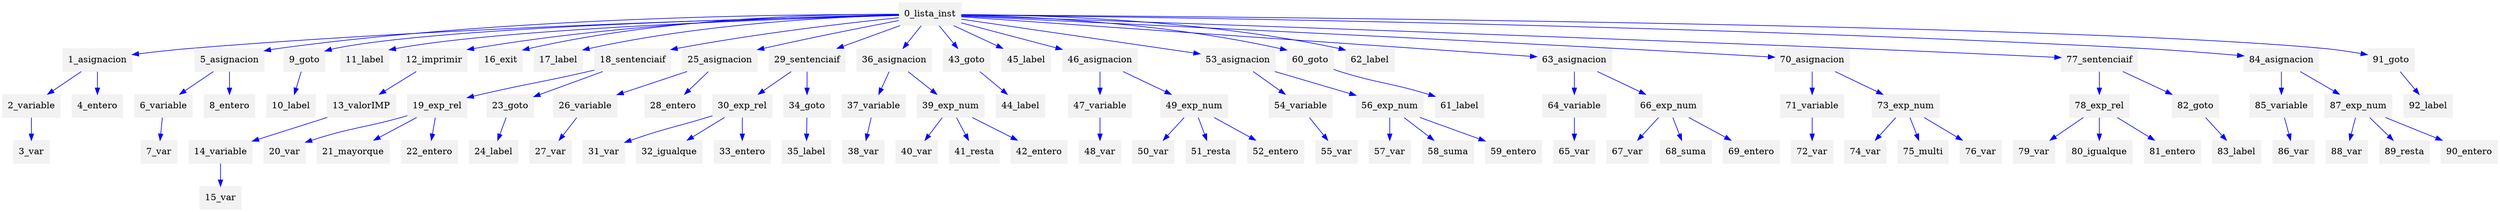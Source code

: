 digraph G {node[shape=box, style=filled, color=Gray95]; edge[color=blue];rankdir=UD 

"0_lista_inst"->"1_asignacion"
"1_asignacion"->"2_variable"
"2_variable"->"3_var"


"1_asignacion"->"4_entero"


"0_lista_inst"->"5_asignacion"
"5_asignacion"->"6_variable"
"6_variable"->"7_var"


"5_asignacion"->"8_entero"


"0_lista_inst"->"9_goto"
"9_goto"->"10_label"


"0_lista_inst"->"11_label"

"0_lista_inst"->"12_imprimir"
"12_imprimir"->"13_valorIMP"
"13_valorIMP"->"14_variable"
"14_variable"->"15_var"




"0_lista_inst"->"16_exit"

"0_lista_inst"->"17_label"

"0_lista_inst"->"18_sentenciaif"
"18_sentenciaif"->"19_exp_rel"
"19_exp_rel"->"20_var"

"19_exp_rel"->"21_mayorque"

"19_exp_rel"->"22_entero"


"18_sentenciaif"->"23_goto"
"23_goto"->"24_label"



"0_lista_inst"->"25_asignacion"
"25_asignacion"->"26_variable"
"26_variable"->"27_var"


"25_asignacion"->"28_entero"


"0_lista_inst"->"29_sentenciaif"
"29_sentenciaif"->"30_exp_rel"
"30_exp_rel"->"31_var"

"30_exp_rel"->"32_igualque"

"30_exp_rel"->"33_entero"


"29_sentenciaif"->"34_goto"
"34_goto"->"35_label"



"0_lista_inst"->"36_asignacion"
"36_asignacion"->"37_variable"
"37_variable"->"38_var"


"36_asignacion"->"39_exp_num"
"39_exp_num"->"40_var"

"39_exp_num"->"41_resta"

"39_exp_num"->"42_entero"



"0_lista_inst"->"43_goto"
"43_goto"->"44_label"


"0_lista_inst"->"45_label"

"0_lista_inst"->"46_asignacion"
"46_asignacion"->"47_variable"
"47_variable"->"48_var"


"46_asignacion"->"49_exp_num"
"49_exp_num"->"50_var"

"49_exp_num"->"51_resta"

"49_exp_num"->"52_entero"



"0_lista_inst"->"53_asignacion"
"53_asignacion"->"54_variable"
"54_variable"->"55_var"


"53_asignacion"->"56_exp_num"
"56_exp_num"->"57_var"

"56_exp_num"->"58_suma"

"56_exp_num"->"59_entero"



"0_lista_inst"->"60_goto"
"60_goto"->"61_label"


"0_lista_inst"->"62_label"

"0_lista_inst"->"63_asignacion"
"63_asignacion"->"64_variable"
"64_variable"->"65_var"


"63_asignacion"->"66_exp_num"
"66_exp_num"->"67_var"

"66_exp_num"->"68_suma"

"66_exp_num"->"69_entero"



"0_lista_inst"->"70_asignacion"
"70_asignacion"->"71_variable"
"71_variable"->"72_var"


"70_asignacion"->"73_exp_num"
"73_exp_num"->"74_var"

"73_exp_num"->"75_multi"

"73_exp_num"->"76_var"



"0_lista_inst"->"77_sentenciaif"
"77_sentenciaif"->"78_exp_rel"
"78_exp_rel"->"79_var"

"78_exp_rel"->"80_igualque"

"78_exp_rel"->"81_entero"


"77_sentenciaif"->"82_goto"
"82_goto"->"83_label"



"0_lista_inst"->"84_asignacion"
"84_asignacion"->"85_variable"
"85_variable"->"86_var"


"84_asignacion"->"87_exp_num"
"87_exp_num"->"88_var"

"87_exp_num"->"89_resta"

"87_exp_num"->"90_entero"



"0_lista_inst"->"91_goto"
"91_goto"->"92_label"



}